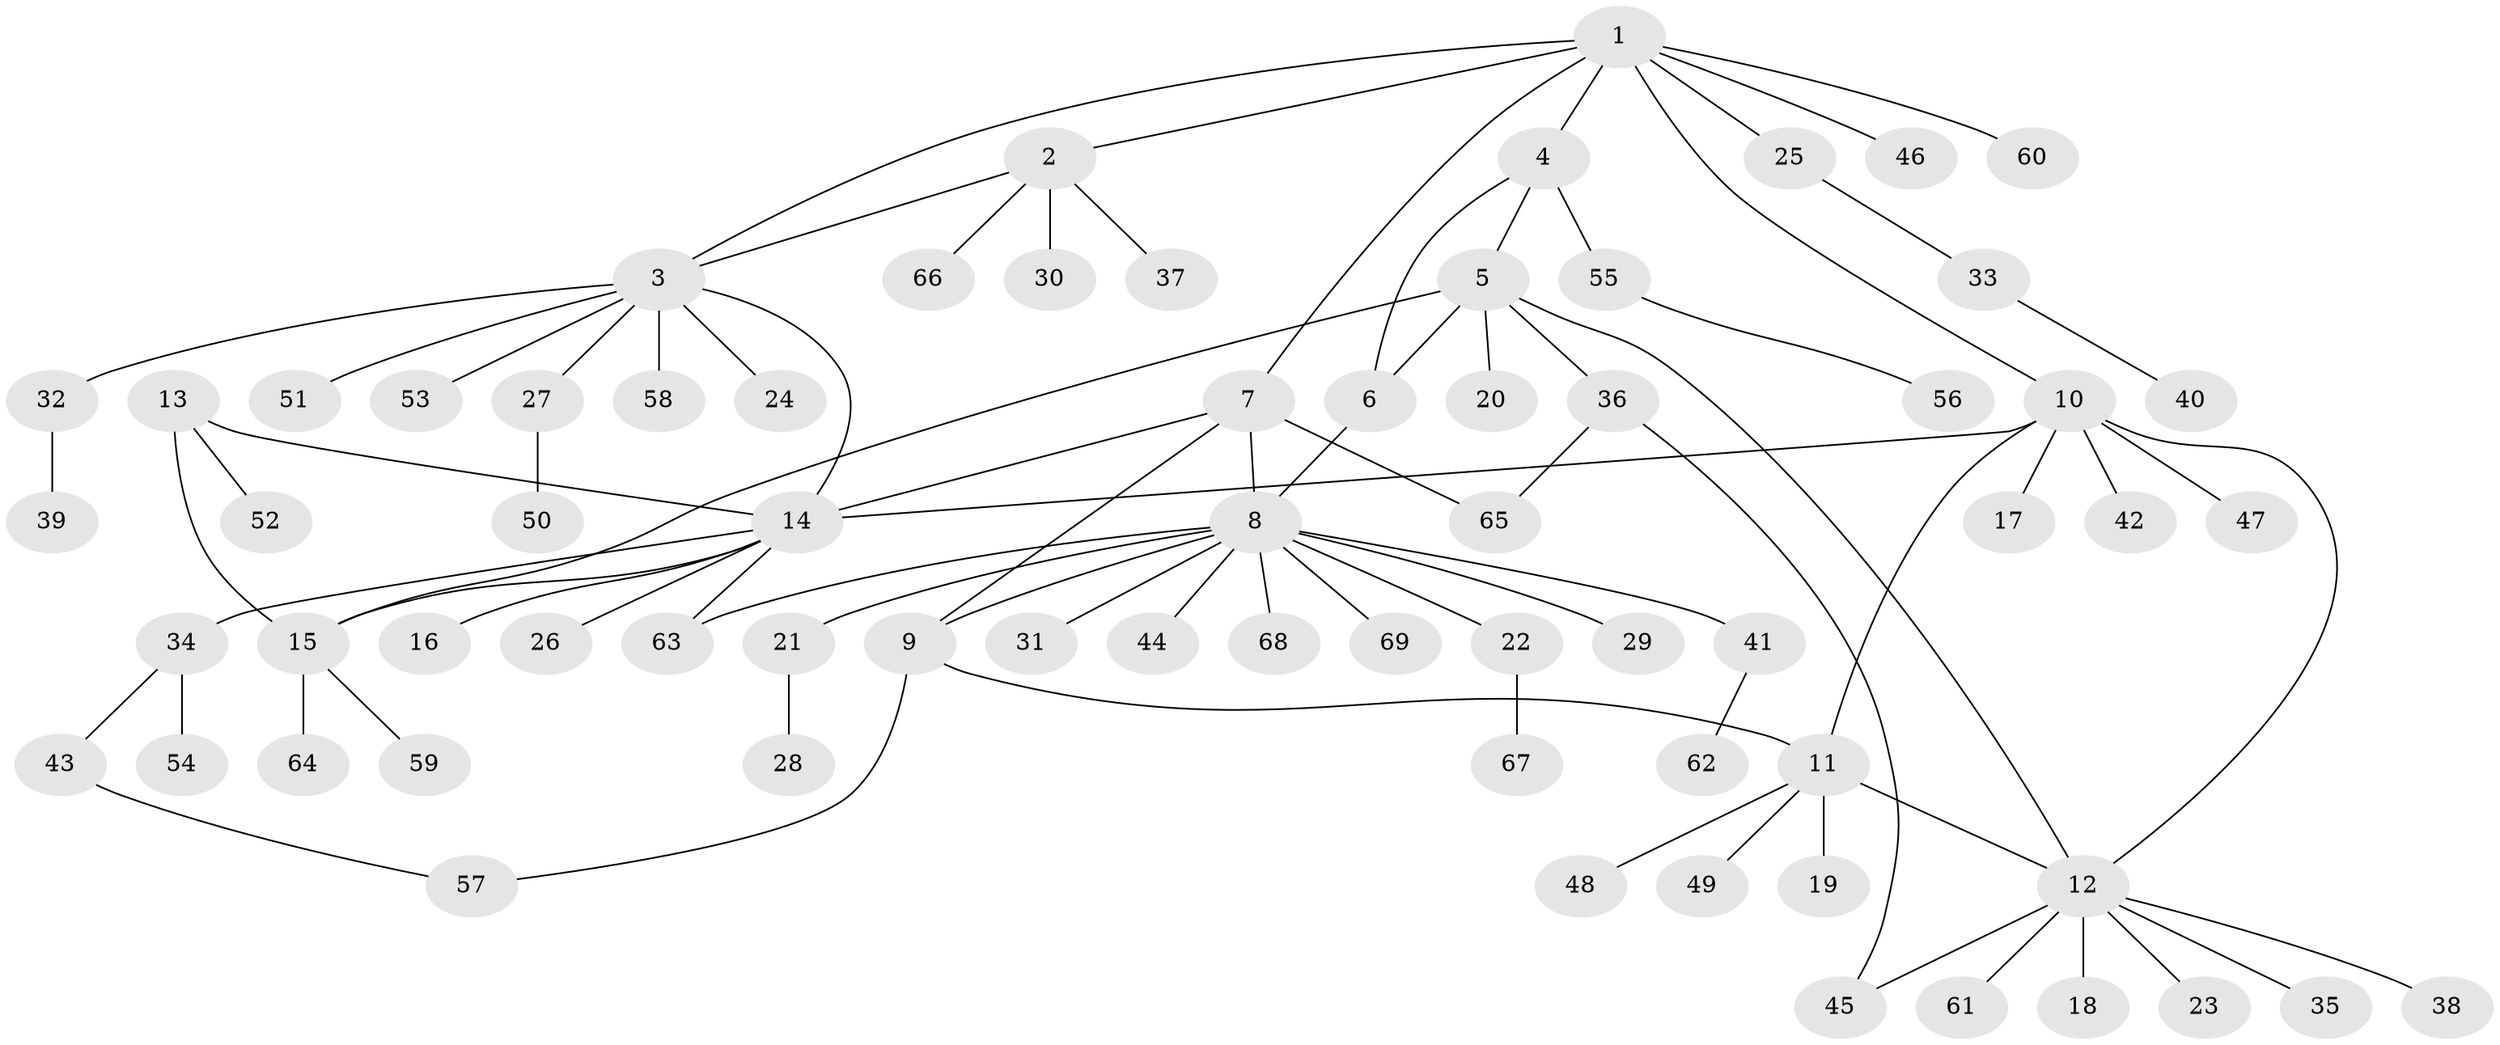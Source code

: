 // Generated by graph-tools (version 1.1) at 2025/50/03/09/25 03:50:37]
// undirected, 69 vertices, 83 edges
graph export_dot {
graph [start="1"]
  node [color=gray90,style=filled];
  1;
  2;
  3;
  4;
  5;
  6;
  7;
  8;
  9;
  10;
  11;
  12;
  13;
  14;
  15;
  16;
  17;
  18;
  19;
  20;
  21;
  22;
  23;
  24;
  25;
  26;
  27;
  28;
  29;
  30;
  31;
  32;
  33;
  34;
  35;
  36;
  37;
  38;
  39;
  40;
  41;
  42;
  43;
  44;
  45;
  46;
  47;
  48;
  49;
  50;
  51;
  52;
  53;
  54;
  55;
  56;
  57;
  58;
  59;
  60;
  61;
  62;
  63;
  64;
  65;
  66;
  67;
  68;
  69;
  1 -- 2;
  1 -- 3;
  1 -- 4;
  1 -- 7;
  1 -- 10;
  1 -- 25;
  1 -- 46;
  1 -- 60;
  2 -- 3;
  2 -- 30;
  2 -- 37;
  2 -- 66;
  3 -- 14;
  3 -- 24;
  3 -- 27;
  3 -- 32;
  3 -- 51;
  3 -- 53;
  3 -- 58;
  4 -- 5;
  4 -- 6;
  4 -- 55;
  5 -- 6;
  5 -- 12;
  5 -- 15;
  5 -- 20;
  5 -- 36;
  6 -- 8;
  7 -- 8;
  7 -- 9;
  7 -- 14;
  7 -- 65;
  8 -- 9;
  8 -- 21;
  8 -- 22;
  8 -- 29;
  8 -- 31;
  8 -- 41;
  8 -- 44;
  8 -- 63;
  8 -- 68;
  8 -- 69;
  9 -- 11;
  9 -- 57;
  10 -- 11;
  10 -- 12;
  10 -- 14;
  10 -- 17;
  10 -- 42;
  10 -- 47;
  11 -- 12;
  11 -- 19;
  11 -- 48;
  11 -- 49;
  12 -- 18;
  12 -- 23;
  12 -- 35;
  12 -- 38;
  12 -- 45;
  12 -- 61;
  13 -- 14;
  13 -- 15;
  13 -- 52;
  14 -- 15;
  14 -- 16;
  14 -- 26;
  14 -- 34;
  14 -- 63;
  15 -- 59;
  15 -- 64;
  21 -- 28;
  22 -- 67;
  25 -- 33;
  27 -- 50;
  32 -- 39;
  33 -- 40;
  34 -- 43;
  34 -- 54;
  36 -- 45;
  36 -- 65;
  41 -- 62;
  43 -- 57;
  55 -- 56;
}
